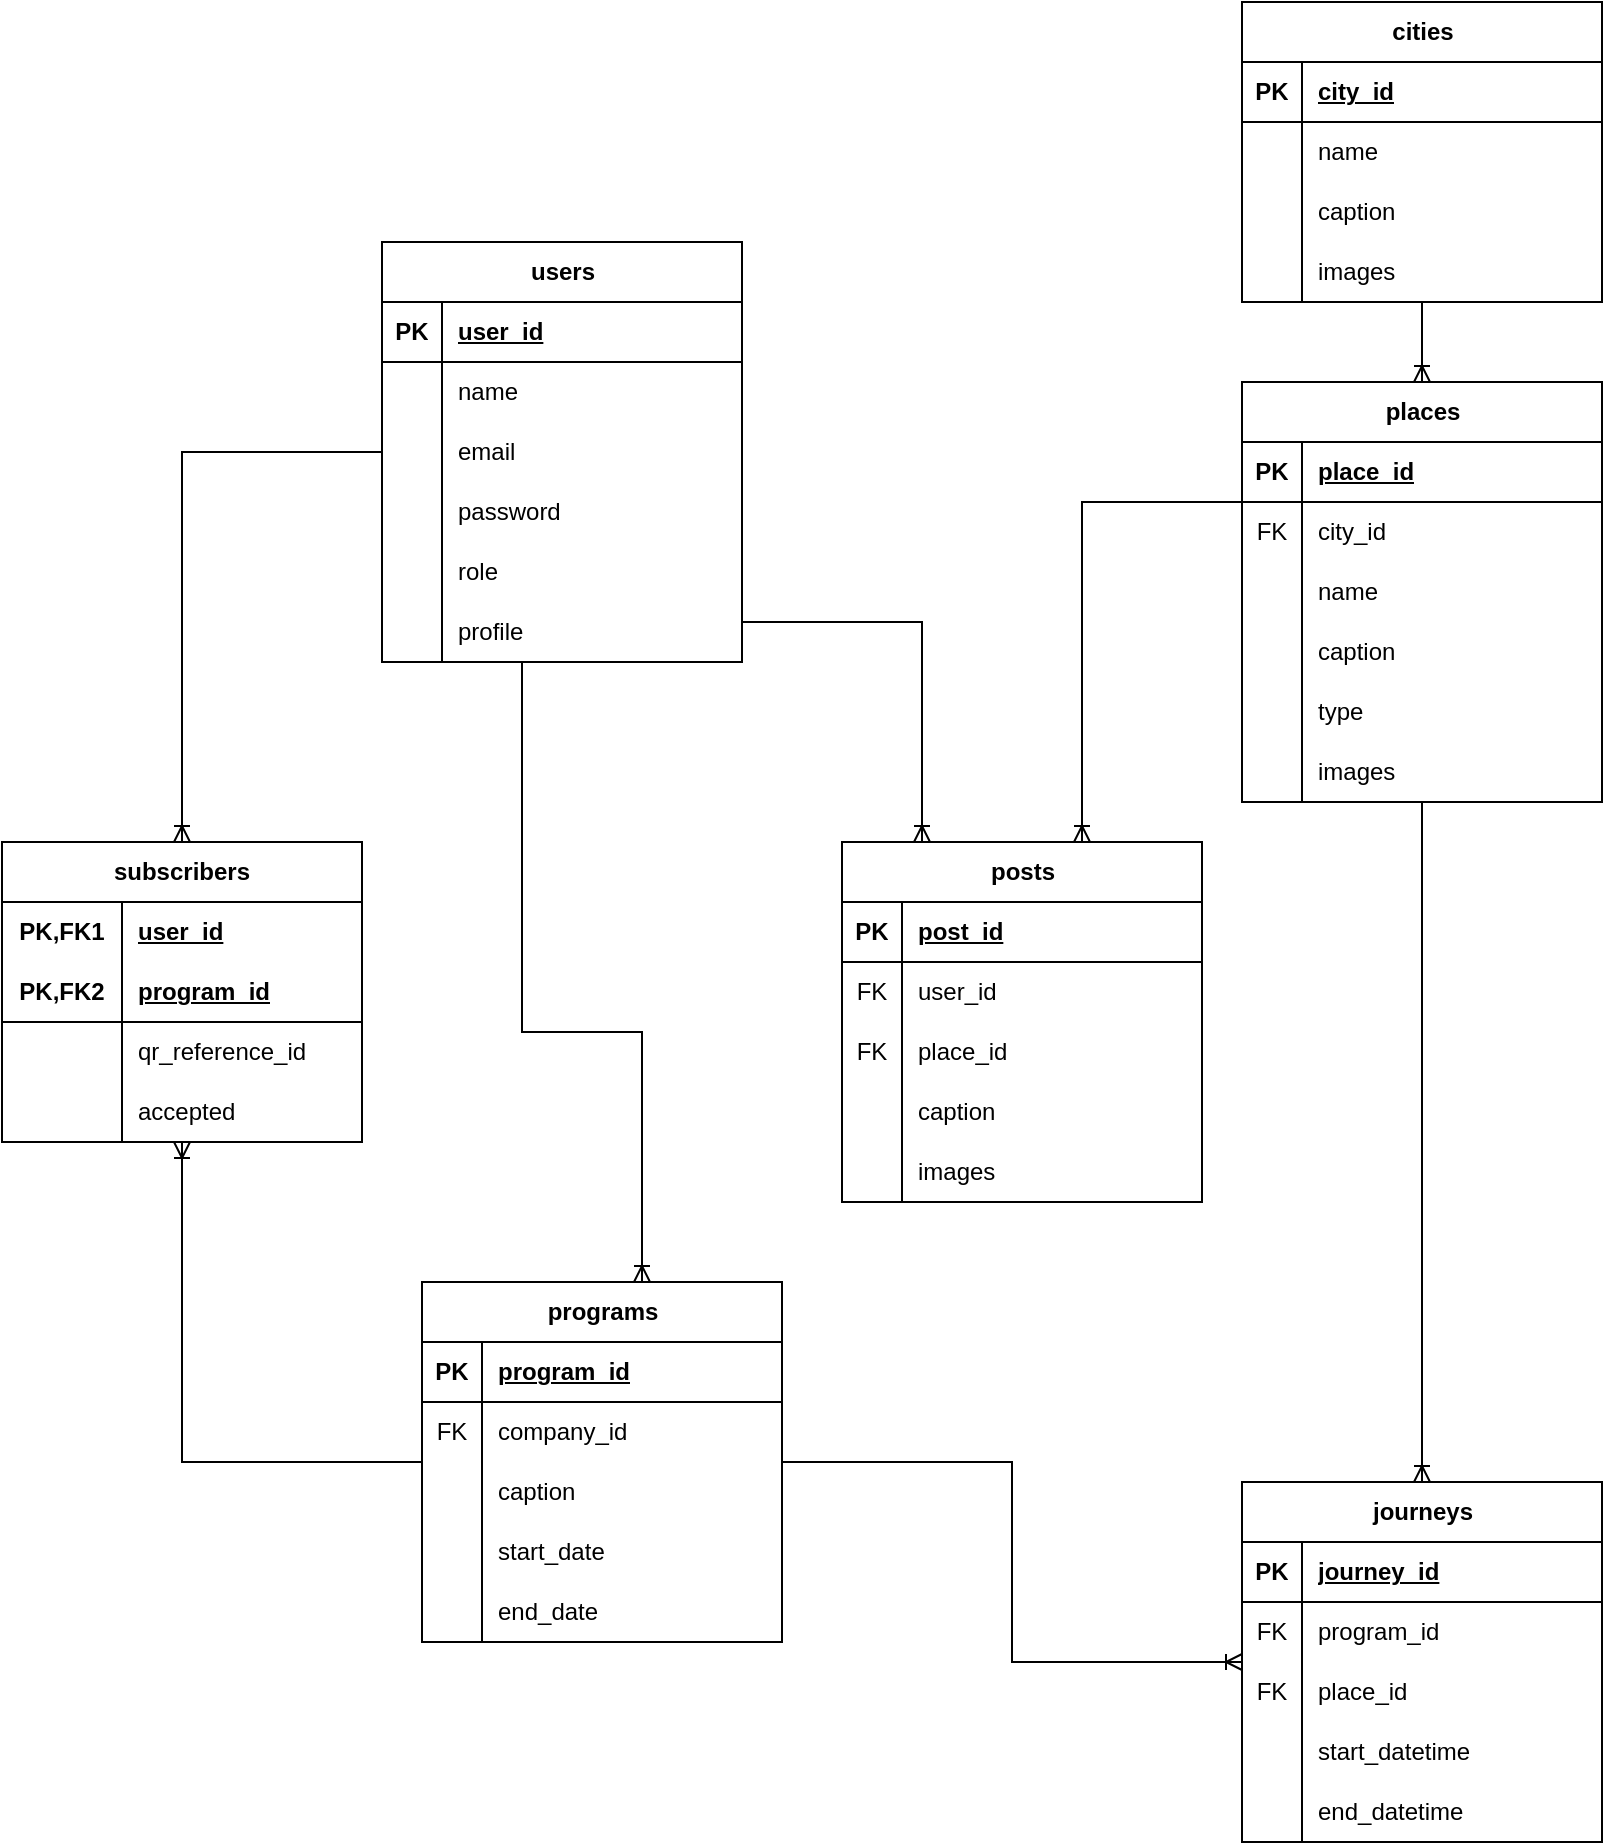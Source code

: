<mxfile version="26.0.16">
  <diagram name="ERD" id="50u2GoWHnv1XP8X2rQTc">
    <mxGraphModel dx="1400" dy="849" grid="1" gridSize="10" guides="1" tooltips="1" connect="1" arrows="1" fold="1" page="1" pageScale="1" pageWidth="850" pageHeight="1100" math="0" shadow="0">
      <root>
        <mxCell id="0" />
        <mxCell id="1" parent="0" />
        <mxCell id="0zX2ejbF4RNXhyNGq46Y-1" value="users" style="shape=table;startSize=30;container=1;collapsible=1;childLayout=tableLayout;fixedRows=1;rowLines=0;fontStyle=1;align=center;resizeLast=1;html=1;" parent="1" vertex="1">
          <mxGeometry x="210" y="220" width="180" height="210" as="geometry" />
        </mxCell>
        <mxCell id="0zX2ejbF4RNXhyNGq46Y-2" value="" style="shape=tableRow;horizontal=0;startSize=0;swimlaneHead=0;swimlaneBody=0;fillColor=none;collapsible=0;dropTarget=0;points=[[0,0.5],[1,0.5]];portConstraint=eastwest;top=0;left=0;right=0;bottom=1;" parent="0zX2ejbF4RNXhyNGq46Y-1" vertex="1">
          <mxGeometry y="30" width="180" height="30" as="geometry" />
        </mxCell>
        <mxCell id="0zX2ejbF4RNXhyNGq46Y-3" value="PK" style="shape=partialRectangle;connectable=0;fillColor=none;top=0;left=0;bottom=0;right=0;fontStyle=1;overflow=hidden;whiteSpace=wrap;html=1;" parent="0zX2ejbF4RNXhyNGq46Y-2" vertex="1">
          <mxGeometry width="30" height="30" as="geometry">
            <mxRectangle width="30" height="30" as="alternateBounds" />
          </mxGeometry>
        </mxCell>
        <mxCell id="0zX2ejbF4RNXhyNGq46Y-4" value="user_id" style="shape=partialRectangle;connectable=0;fillColor=none;top=0;left=0;bottom=0;right=0;align=left;spacingLeft=6;fontStyle=5;overflow=hidden;whiteSpace=wrap;html=1;" parent="0zX2ejbF4RNXhyNGq46Y-2" vertex="1">
          <mxGeometry x="30" width="150" height="30" as="geometry">
            <mxRectangle width="150" height="30" as="alternateBounds" />
          </mxGeometry>
        </mxCell>
        <mxCell id="0zX2ejbF4RNXhyNGq46Y-5" value="" style="shape=tableRow;horizontal=0;startSize=0;swimlaneHead=0;swimlaneBody=0;fillColor=none;collapsible=0;dropTarget=0;points=[[0,0.5],[1,0.5]];portConstraint=eastwest;top=0;left=0;right=0;bottom=0;" parent="0zX2ejbF4RNXhyNGq46Y-1" vertex="1">
          <mxGeometry y="60" width="180" height="30" as="geometry" />
        </mxCell>
        <mxCell id="0zX2ejbF4RNXhyNGq46Y-6" value="" style="shape=partialRectangle;connectable=0;fillColor=none;top=0;left=0;bottom=0;right=0;editable=1;overflow=hidden;whiteSpace=wrap;html=1;" parent="0zX2ejbF4RNXhyNGq46Y-5" vertex="1">
          <mxGeometry width="30" height="30" as="geometry">
            <mxRectangle width="30" height="30" as="alternateBounds" />
          </mxGeometry>
        </mxCell>
        <mxCell id="0zX2ejbF4RNXhyNGq46Y-7" value="name" style="shape=partialRectangle;connectable=0;fillColor=none;top=0;left=0;bottom=0;right=0;align=left;spacingLeft=6;overflow=hidden;whiteSpace=wrap;html=1;" parent="0zX2ejbF4RNXhyNGq46Y-5" vertex="1">
          <mxGeometry x="30" width="150" height="30" as="geometry">
            <mxRectangle width="150" height="30" as="alternateBounds" />
          </mxGeometry>
        </mxCell>
        <mxCell id="0zX2ejbF4RNXhyNGq46Y-8" value="" style="shape=tableRow;horizontal=0;startSize=0;swimlaneHead=0;swimlaneBody=0;fillColor=none;collapsible=0;dropTarget=0;points=[[0,0.5],[1,0.5]];portConstraint=eastwest;top=0;left=0;right=0;bottom=0;" parent="0zX2ejbF4RNXhyNGq46Y-1" vertex="1">
          <mxGeometry y="90" width="180" height="30" as="geometry" />
        </mxCell>
        <mxCell id="0zX2ejbF4RNXhyNGq46Y-9" value="" style="shape=partialRectangle;connectable=0;fillColor=none;top=0;left=0;bottom=0;right=0;editable=1;overflow=hidden;whiteSpace=wrap;html=1;" parent="0zX2ejbF4RNXhyNGq46Y-8" vertex="1">
          <mxGeometry width="30" height="30" as="geometry">
            <mxRectangle width="30" height="30" as="alternateBounds" />
          </mxGeometry>
        </mxCell>
        <mxCell id="0zX2ejbF4RNXhyNGq46Y-10" value="email" style="shape=partialRectangle;connectable=0;fillColor=none;top=0;left=0;bottom=0;right=0;align=left;spacingLeft=6;overflow=hidden;whiteSpace=wrap;html=1;" parent="0zX2ejbF4RNXhyNGq46Y-8" vertex="1">
          <mxGeometry x="30" width="150" height="30" as="geometry">
            <mxRectangle width="150" height="30" as="alternateBounds" />
          </mxGeometry>
        </mxCell>
        <mxCell id="0zX2ejbF4RNXhyNGq46Y-11" value="" style="shape=tableRow;horizontal=0;startSize=0;swimlaneHead=0;swimlaneBody=0;fillColor=none;collapsible=0;dropTarget=0;points=[[0,0.5],[1,0.5]];portConstraint=eastwest;top=0;left=0;right=0;bottom=0;" parent="0zX2ejbF4RNXhyNGq46Y-1" vertex="1">
          <mxGeometry y="120" width="180" height="30" as="geometry" />
        </mxCell>
        <mxCell id="0zX2ejbF4RNXhyNGq46Y-12" value="" style="shape=partialRectangle;connectable=0;fillColor=none;top=0;left=0;bottom=0;right=0;editable=1;overflow=hidden;whiteSpace=wrap;html=1;" parent="0zX2ejbF4RNXhyNGq46Y-11" vertex="1">
          <mxGeometry width="30" height="30" as="geometry">
            <mxRectangle width="30" height="30" as="alternateBounds" />
          </mxGeometry>
        </mxCell>
        <mxCell id="0zX2ejbF4RNXhyNGq46Y-13" value="password" style="shape=partialRectangle;connectable=0;fillColor=none;top=0;left=0;bottom=0;right=0;align=left;spacingLeft=6;overflow=hidden;whiteSpace=wrap;html=1;" parent="0zX2ejbF4RNXhyNGq46Y-11" vertex="1">
          <mxGeometry x="30" width="150" height="30" as="geometry">
            <mxRectangle width="150" height="30" as="alternateBounds" />
          </mxGeometry>
        </mxCell>
        <mxCell id="0zX2ejbF4RNXhyNGq46Y-17" value="" style="shape=tableRow;horizontal=0;startSize=0;swimlaneHead=0;swimlaneBody=0;fillColor=none;collapsible=0;dropTarget=0;points=[[0,0.5],[1,0.5]];portConstraint=eastwest;top=0;left=0;right=0;bottom=0;" parent="0zX2ejbF4RNXhyNGq46Y-1" vertex="1">
          <mxGeometry y="150" width="180" height="30" as="geometry" />
        </mxCell>
        <mxCell id="0zX2ejbF4RNXhyNGq46Y-18" value="" style="shape=partialRectangle;connectable=0;fillColor=none;top=0;left=0;bottom=0;right=0;editable=1;overflow=hidden;whiteSpace=wrap;html=1;" parent="0zX2ejbF4RNXhyNGq46Y-17" vertex="1">
          <mxGeometry width="30" height="30" as="geometry">
            <mxRectangle width="30" height="30" as="alternateBounds" />
          </mxGeometry>
        </mxCell>
        <mxCell id="0zX2ejbF4RNXhyNGq46Y-19" value="role" style="shape=partialRectangle;connectable=0;fillColor=none;top=0;left=0;bottom=0;right=0;align=left;spacingLeft=6;overflow=hidden;whiteSpace=wrap;html=1;" parent="0zX2ejbF4RNXhyNGq46Y-17" vertex="1">
          <mxGeometry x="30" width="150" height="30" as="geometry">
            <mxRectangle width="150" height="30" as="alternateBounds" />
          </mxGeometry>
        </mxCell>
        <mxCell id="fi7yV2FxOLkYJLbNrLRt-40" value="" style="shape=tableRow;horizontal=0;startSize=0;swimlaneHead=0;swimlaneBody=0;fillColor=none;collapsible=0;dropTarget=0;points=[[0,0.5],[1,0.5]];portConstraint=eastwest;top=0;left=0;right=0;bottom=0;" parent="0zX2ejbF4RNXhyNGq46Y-1" vertex="1">
          <mxGeometry y="180" width="180" height="30" as="geometry" />
        </mxCell>
        <mxCell id="fi7yV2FxOLkYJLbNrLRt-41" value="" style="shape=partialRectangle;connectable=0;fillColor=none;top=0;left=0;bottom=0;right=0;editable=1;overflow=hidden;whiteSpace=wrap;html=1;" parent="fi7yV2FxOLkYJLbNrLRt-40" vertex="1">
          <mxGeometry width="30" height="30" as="geometry">
            <mxRectangle width="30" height="30" as="alternateBounds" />
          </mxGeometry>
        </mxCell>
        <mxCell id="fi7yV2FxOLkYJLbNrLRt-42" value="profile" style="shape=partialRectangle;connectable=0;fillColor=none;top=0;left=0;bottom=0;right=0;align=left;spacingLeft=6;overflow=hidden;whiteSpace=wrap;html=1;" parent="fi7yV2FxOLkYJLbNrLRt-40" vertex="1">
          <mxGeometry x="30" width="150" height="30" as="geometry">
            <mxRectangle width="150" height="30" as="alternateBounds" />
          </mxGeometry>
        </mxCell>
        <mxCell id="0zX2ejbF4RNXhyNGq46Y-45" value="posts" style="shape=table;startSize=30;container=1;collapsible=1;childLayout=tableLayout;fixedRows=1;rowLines=0;fontStyle=1;align=center;resizeLast=1;html=1;" parent="1" vertex="1">
          <mxGeometry x="440" y="520" width="180" height="180" as="geometry" />
        </mxCell>
        <mxCell id="0zX2ejbF4RNXhyNGq46Y-46" value="" style="shape=tableRow;horizontal=0;startSize=0;swimlaneHead=0;swimlaneBody=0;fillColor=none;collapsible=0;dropTarget=0;points=[[0,0.5],[1,0.5]];portConstraint=eastwest;top=0;left=0;right=0;bottom=1;" parent="0zX2ejbF4RNXhyNGq46Y-45" vertex="1">
          <mxGeometry y="30" width="180" height="30" as="geometry" />
        </mxCell>
        <mxCell id="0zX2ejbF4RNXhyNGq46Y-47" value="PK" style="shape=partialRectangle;connectable=0;fillColor=none;top=0;left=0;bottom=0;right=0;fontStyle=1;overflow=hidden;whiteSpace=wrap;html=1;" parent="0zX2ejbF4RNXhyNGq46Y-46" vertex="1">
          <mxGeometry width="30" height="30" as="geometry">
            <mxRectangle width="30" height="30" as="alternateBounds" />
          </mxGeometry>
        </mxCell>
        <mxCell id="0zX2ejbF4RNXhyNGq46Y-48" value="post_id" style="shape=partialRectangle;connectable=0;fillColor=none;top=0;left=0;bottom=0;right=0;align=left;spacingLeft=6;fontStyle=5;overflow=hidden;whiteSpace=wrap;html=1;" parent="0zX2ejbF4RNXhyNGq46Y-46" vertex="1">
          <mxGeometry x="30" width="150" height="30" as="geometry">
            <mxRectangle width="150" height="30" as="alternateBounds" />
          </mxGeometry>
        </mxCell>
        <mxCell id="0zX2ejbF4RNXhyNGq46Y-49" value="" style="shape=tableRow;horizontal=0;startSize=0;swimlaneHead=0;swimlaneBody=0;fillColor=none;collapsible=0;dropTarget=0;points=[[0,0.5],[1,0.5]];portConstraint=eastwest;top=0;left=0;right=0;bottom=0;" parent="0zX2ejbF4RNXhyNGq46Y-45" vertex="1">
          <mxGeometry y="60" width="180" height="30" as="geometry" />
        </mxCell>
        <mxCell id="0zX2ejbF4RNXhyNGq46Y-50" value="FK" style="shape=partialRectangle;connectable=0;fillColor=none;top=0;left=0;bottom=0;right=0;editable=1;overflow=hidden;whiteSpace=wrap;html=1;" parent="0zX2ejbF4RNXhyNGq46Y-49" vertex="1">
          <mxGeometry width="30" height="30" as="geometry">
            <mxRectangle width="30" height="30" as="alternateBounds" />
          </mxGeometry>
        </mxCell>
        <mxCell id="0zX2ejbF4RNXhyNGq46Y-51" value="user_id" style="shape=partialRectangle;connectable=0;fillColor=none;top=0;left=0;bottom=0;right=0;align=left;spacingLeft=6;overflow=hidden;whiteSpace=wrap;html=1;" parent="0zX2ejbF4RNXhyNGq46Y-49" vertex="1">
          <mxGeometry x="30" width="150" height="30" as="geometry">
            <mxRectangle width="150" height="30" as="alternateBounds" />
          </mxGeometry>
        </mxCell>
        <mxCell id="0zX2ejbF4RNXhyNGq46Y-52" value="" style="shape=tableRow;horizontal=0;startSize=0;swimlaneHead=0;swimlaneBody=0;fillColor=none;collapsible=0;dropTarget=0;points=[[0,0.5],[1,0.5]];portConstraint=eastwest;top=0;left=0;right=0;bottom=0;" parent="0zX2ejbF4RNXhyNGq46Y-45" vertex="1">
          <mxGeometry y="90" width="180" height="30" as="geometry" />
        </mxCell>
        <mxCell id="0zX2ejbF4RNXhyNGq46Y-53" value="FK" style="shape=partialRectangle;connectable=0;fillColor=none;top=0;left=0;bottom=0;right=0;editable=1;overflow=hidden;whiteSpace=wrap;html=1;" parent="0zX2ejbF4RNXhyNGq46Y-52" vertex="1">
          <mxGeometry width="30" height="30" as="geometry">
            <mxRectangle width="30" height="30" as="alternateBounds" />
          </mxGeometry>
        </mxCell>
        <mxCell id="0zX2ejbF4RNXhyNGq46Y-54" value="place_id" style="shape=partialRectangle;connectable=0;fillColor=none;top=0;left=0;bottom=0;right=0;align=left;spacingLeft=6;overflow=hidden;whiteSpace=wrap;html=1;" parent="0zX2ejbF4RNXhyNGq46Y-52" vertex="1">
          <mxGeometry x="30" width="150" height="30" as="geometry">
            <mxRectangle width="150" height="30" as="alternateBounds" />
          </mxGeometry>
        </mxCell>
        <mxCell id="0zX2ejbF4RNXhyNGq46Y-55" value="" style="shape=tableRow;horizontal=0;startSize=0;swimlaneHead=0;swimlaneBody=0;fillColor=none;collapsible=0;dropTarget=0;points=[[0,0.5],[1,0.5]];portConstraint=eastwest;top=0;left=0;right=0;bottom=0;" parent="0zX2ejbF4RNXhyNGq46Y-45" vertex="1">
          <mxGeometry y="120" width="180" height="30" as="geometry" />
        </mxCell>
        <mxCell id="0zX2ejbF4RNXhyNGq46Y-56" value="" style="shape=partialRectangle;connectable=0;fillColor=none;top=0;left=0;bottom=0;right=0;editable=1;overflow=hidden;whiteSpace=wrap;html=1;" parent="0zX2ejbF4RNXhyNGq46Y-55" vertex="1">
          <mxGeometry width="30" height="30" as="geometry">
            <mxRectangle width="30" height="30" as="alternateBounds" />
          </mxGeometry>
        </mxCell>
        <mxCell id="0zX2ejbF4RNXhyNGq46Y-57" value="caption" style="shape=partialRectangle;connectable=0;fillColor=none;top=0;left=0;bottom=0;right=0;align=left;spacingLeft=6;overflow=hidden;whiteSpace=wrap;html=1;" parent="0zX2ejbF4RNXhyNGq46Y-55" vertex="1">
          <mxGeometry x="30" width="150" height="30" as="geometry">
            <mxRectangle width="150" height="30" as="alternateBounds" />
          </mxGeometry>
        </mxCell>
        <mxCell id="fi7yV2FxOLkYJLbNrLRt-1" value="" style="shape=tableRow;horizontal=0;startSize=0;swimlaneHead=0;swimlaneBody=0;fillColor=none;collapsible=0;dropTarget=0;points=[[0,0.5],[1,0.5]];portConstraint=eastwest;top=0;left=0;right=0;bottom=0;" parent="0zX2ejbF4RNXhyNGq46Y-45" vertex="1">
          <mxGeometry y="150" width="180" height="30" as="geometry" />
        </mxCell>
        <mxCell id="fi7yV2FxOLkYJLbNrLRt-2" value="" style="shape=partialRectangle;connectable=0;fillColor=none;top=0;left=0;bottom=0;right=0;editable=1;overflow=hidden;whiteSpace=wrap;html=1;" parent="fi7yV2FxOLkYJLbNrLRt-1" vertex="1">
          <mxGeometry width="30" height="30" as="geometry">
            <mxRectangle width="30" height="30" as="alternateBounds" />
          </mxGeometry>
        </mxCell>
        <mxCell id="fi7yV2FxOLkYJLbNrLRt-3" value="images" style="shape=partialRectangle;connectable=0;fillColor=none;top=0;left=0;bottom=0;right=0;align=left;spacingLeft=6;overflow=hidden;whiteSpace=wrap;html=1;" parent="fi7yV2FxOLkYJLbNrLRt-1" vertex="1">
          <mxGeometry x="30" width="150" height="30" as="geometry">
            <mxRectangle width="150" height="30" as="alternateBounds" />
          </mxGeometry>
        </mxCell>
        <mxCell id="0zX2ejbF4RNXhyNGq46Y-58" value="places" style="shape=table;startSize=30;container=1;collapsible=1;childLayout=tableLayout;fixedRows=1;rowLines=0;fontStyle=1;align=center;resizeLast=1;html=1;" parent="1" vertex="1">
          <mxGeometry x="640" y="290" width="180" height="210" as="geometry" />
        </mxCell>
        <mxCell id="0zX2ejbF4RNXhyNGq46Y-59" value="" style="shape=tableRow;horizontal=0;startSize=0;swimlaneHead=0;swimlaneBody=0;fillColor=none;collapsible=0;dropTarget=0;points=[[0,0.5],[1,0.5]];portConstraint=eastwest;top=0;left=0;right=0;bottom=1;" parent="0zX2ejbF4RNXhyNGq46Y-58" vertex="1">
          <mxGeometry y="30" width="180" height="30" as="geometry" />
        </mxCell>
        <mxCell id="0zX2ejbF4RNXhyNGq46Y-60" value="PK" style="shape=partialRectangle;connectable=0;fillColor=none;top=0;left=0;bottom=0;right=0;fontStyle=1;overflow=hidden;whiteSpace=wrap;html=1;" parent="0zX2ejbF4RNXhyNGq46Y-59" vertex="1">
          <mxGeometry width="30" height="30" as="geometry">
            <mxRectangle width="30" height="30" as="alternateBounds" />
          </mxGeometry>
        </mxCell>
        <mxCell id="0zX2ejbF4RNXhyNGq46Y-61" value="place_id" style="shape=partialRectangle;connectable=0;fillColor=none;top=0;left=0;bottom=0;right=0;align=left;spacingLeft=6;fontStyle=5;overflow=hidden;whiteSpace=wrap;html=1;" parent="0zX2ejbF4RNXhyNGq46Y-59" vertex="1">
          <mxGeometry x="30" width="150" height="30" as="geometry">
            <mxRectangle width="150" height="30" as="alternateBounds" />
          </mxGeometry>
        </mxCell>
        <mxCell id="0zX2ejbF4RNXhyNGq46Y-62" value="" style="shape=tableRow;horizontal=0;startSize=0;swimlaneHead=0;swimlaneBody=0;fillColor=none;collapsible=0;dropTarget=0;points=[[0,0.5],[1,0.5]];portConstraint=eastwest;top=0;left=0;right=0;bottom=0;" parent="0zX2ejbF4RNXhyNGq46Y-58" vertex="1">
          <mxGeometry y="60" width="180" height="30" as="geometry" />
        </mxCell>
        <mxCell id="0zX2ejbF4RNXhyNGq46Y-63" value="FK" style="shape=partialRectangle;connectable=0;fillColor=none;top=0;left=0;bottom=0;right=0;editable=1;overflow=hidden;whiteSpace=wrap;html=1;" parent="0zX2ejbF4RNXhyNGq46Y-62" vertex="1">
          <mxGeometry width="30" height="30" as="geometry">
            <mxRectangle width="30" height="30" as="alternateBounds" />
          </mxGeometry>
        </mxCell>
        <mxCell id="0zX2ejbF4RNXhyNGq46Y-64" value="city_id" style="shape=partialRectangle;connectable=0;fillColor=none;top=0;left=0;bottom=0;right=0;align=left;spacingLeft=6;overflow=hidden;whiteSpace=wrap;html=1;" parent="0zX2ejbF4RNXhyNGq46Y-62" vertex="1">
          <mxGeometry x="30" width="150" height="30" as="geometry">
            <mxRectangle width="150" height="30" as="alternateBounds" />
          </mxGeometry>
        </mxCell>
        <mxCell id="0zX2ejbF4RNXhyNGq46Y-65" value="" style="shape=tableRow;horizontal=0;startSize=0;swimlaneHead=0;swimlaneBody=0;fillColor=none;collapsible=0;dropTarget=0;points=[[0,0.5],[1,0.5]];portConstraint=eastwest;top=0;left=0;right=0;bottom=0;" parent="0zX2ejbF4RNXhyNGq46Y-58" vertex="1">
          <mxGeometry y="90" width="180" height="30" as="geometry" />
        </mxCell>
        <mxCell id="0zX2ejbF4RNXhyNGq46Y-66" value="" style="shape=partialRectangle;connectable=0;fillColor=none;top=0;left=0;bottom=0;right=0;editable=1;overflow=hidden;whiteSpace=wrap;html=1;" parent="0zX2ejbF4RNXhyNGq46Y-65" vertex="1">
          <mxGeometry width="30" height="30" as="geometry">
            <mxRectangle width="30" height="30" as="alternateBounds" />
          </mxGeometry>
        </mxCell>
        <mxCell id="0zX2ejbF4RNXhyNGq46Y-67" value="name" style="shape=partialRectangle;connectable=0;fillColor=none;top=0;left=0;bottom=0;right=0;align=left;spacingLeft=6;overflow=hidden;whiteSpace=wrap;html=1;" parent="0zX2ejbF4RNXhyNGq46Y-65" vertex="1">
          <mxGeometry x="30" width="150" height="30" as="geometry">
            <mxRectangle width="150" height="30" as="alternateBounds" />
          </mxGeometry>
        </mxCell>
        <mxCell id="rwL7KfWxSzZgoTmHdPF3-4" value="" style="shape=tableRow;horizontal=0;startSize=0;swimlaneHead=0;swimlaneBody=0;fillColor=none;collapsible=0;dropTarget=0;points=[[0,0.5],[1,0.5]];portConstraint=eastwest;top=0;left=0;right=0;bottom=0;" parent="0zX2ejbF4RNXhyNGq46Y-58" vertex="1">
          <mxGeometry y="120" width="180" height="30" as="geometry" />
        </mxCell>
        <mxCell id="rwL7KfWxSzZgoTmHdPF3-5" value="" style="shape=partialRectangle;connectable=0;fillColor=none;top=0;left=0;bottom=0;right=0;editable=1;overflow=hidden;whiteSpace=wrap;html=1;" parent="rwL7KfWxSzZgoTmHdPF3-4" vertex="1">
          <mxGeometry width="30" height="30" as="geometry">
            <mxRectangle width="30" height="30" as="alternateBounds" />
          </mxGeometry>
        </mxCell>
        <mxCell id="rwL7KfWxSzZgoTmHdPF3-6" value="caption" style="shape=partialRectangle;connectable=0;fillColor=none;top=0;left=0;bottom=0;right=0;align=left;spacingLeft=6;overflow=hidden;whiteSpace=wrap;html=1;" parent="rwL7KfWxSzZgoTmHdPF3-4" vertex="1">
          <mxGeometry x="30" width="150" height="30" as="geometry">
            <mxRectangle width="150" height="30" as="alternateBounds" />
          </mxGeometry>
        </mxCell>
        <mxCell id="GA8Cs1uvPU6ZZW4CFzPZ-1" value="" style="shape=tableRow;horizontal=0;startSize=0;swimlaneHead=0;swimlaneBody=0;fillColor=none;collapsible=0;dropTarget=0;points=[[0,0.5],[1,0.5]];portConstraint=eastwest;top=0;left=0;right=0;bottom=0;" parent="0zX2ejbF4RNXhyNGq46Y-58" vertex="1">
          <mxGeometry y="150" width="180" height="30" as="geometry" />
        </mxCell>
        <mxCell id="GA8Cs1uvPU6ZZW4CFzPZ-2" value="" style="shape=partialRectangle;connectable=0;fillColor=none;top=0;left=0;bottom=0;right=0;editable=1;overflow=hidden;whiteSpace=wrap;html=1;" parent="GA8Cs1uvPU6ZZW4CFzPZ-1" vertex="1">
          <mxGeometry width="30" height="30" as="geometry">
            <mxRectangle width="30" height="30" as="alternateBounds" />
          </mxGeometry>
        </mxCell>
        <mxCell id="GA8Cs1uvPU6ZZW4CFzPZ-3" value="type" style="shape=partialRectangle;connectable=0;fillColor=none;top=0;left=0;bottom=0;right=0;align=left;spacingLeft=6;overflow=hidden;whiteSpace=wrap;html=1;" parent="GA8Cs1uvPU6ZZW4CFzPZ-1" vertex="1">
          <mxGeometry x="30" width="150" height="30" as="geometry">
            <mxRectangle width="150" height="30" as="alternateBounds" />
          </mxGeometry>
        </mxCell>
        <mxCell id="fi7yV2FxOLkYJLbNrLRt-37" value="" style="shape=tableRow;horizontal=0;startSize=0;swimlaneHead=0;swimlaneBody=0;fillColor=none;collapsible=0;dropTarget=0;points=[[0,0.5],[1,0.5]];portConstraint=eastwest;top=0;left=0;right=0;bottom=0;" parent="0zX2ejbF4RNXhyNGq46Y-58" vertex="1">
          <mxGeometry y="180" width="180" height="30" as="geometry" />
        </mxCell>
        <mxCell id="fi7yV2FxOLkYJLbNrLRt-38" value="" style="shape=partialRectangle;connectable=0;fillColor=none;top=0;left=0;bottom=0;right=0;editable=1;overflow=hidden;whiteSpace=wrap;html=1;" parent="fi7yV2FxOLkYJLbNrLRt-37" vertex="1">
          <mxGeometry width="30" height="30" as="geometry">
            <mxRectangle width="30" height="30" as="alternateBounds" />
          </mxGeometry>
        </mxCell>
        <mxCell id="fi7yV2FxOLkYJLbNrLRt-39" value="images" style="shape=partialRectangle;connectable=0;fillColor=none;top=0;left=0;bottom=0;right=0;align=left;spacingLeft=6;overflow=hidden;whiteSpace=wrap;html=1;" parent="fi7yV2FxOLkYJLbNrLRt-37" vertex="1">
          <mxGeometry x="30" width="150" height="30" as="geometry">
            <mxRectangle width="150" height="30" as="alternateBounds" />
          </mxGeometry>
        </mxCell>
        <mxCell id="0zX2ejbF4RNXhyNGq46Y-71" value="cities" style="shape=table;startSize=30;container=1;collapsible=1;childLayout=tableLayout;fixedRows=1;rowLines=0;fontStyle=1;align=center;resizeLast=1;html=1;" parent="1" vertex="1">
          <mxGeometry x="640" y="100" width="180" height="150" as="geometry" />
        </mxCell>
        <mxCell id="0zX2ejbF4RNXhyNGq46Y-72" value="" style="shape=tableRow;horizontal=0;startSize=0;swimlaneHead=0;swimlaneBody=0;fillColor=none;collapsible=0;dropTarget=0;points=[[0,0.5],[1,0.5]];portConstraint=eastwest;top=0;left=0;right=0;bottom=1;" parent="0zX2ejbF4RNXhyNGq46Y-71" vertex="1">
          <mxGeometry y="30" width="180" height="30" as="geometry" />
        </mxCell>
        <mxCell id="0zX2ejbF4RNXhyNGq46Y-73" value="PK" style="shape=partialRectangle;connectable=0;fillColor=none;top=0;left=0;bottom=0;right=0;fontStyle=1;overflow=hidden;whiteSpace=wrap;html=1;" parent="0zX2ejbF4RNXhyNGq46Y-72" vertex="1">
          <mxGeometry width="30" height="30" as="geometry">
            <mxRectangle width="30" height="30" as="alternateBounds" />
          </mxGeometry>
        </mxCell>
        <mxCell id="0zX2ejbF4RNXhyNGq46Y-74" value="city_id" style="shape=partialRectangle;connectable=0;fillColor=none;top=0;left=0;bottom=0;right=0;align=left;spacingLeft=6;fontStyle=5;overflow=hidden;whiteSpace=wrap;html=1;" parent="0zX2ejbF4RNXhyNGq46Y-72" vertex="1">
          <mxGeometry x="30" width="150" height="30" as="geometry">
            <mxRectangle width="150" height="30" as="alternateBounds" />
          </mxGeometry>
        </mxCell>
        <mxCell id="0zX2ejbF4RNXhyNGq46Y-78" value="" style="shape=tableRow;horizontal=0;startSize=0;swimlaneHead=0;swimlaneBody=0;fillColor=none;collapsible=0;dropTarget=0;points=[[0,0.5],[1,0.5]];portConstraint=eastwest;top=0;left=0;right=0;bottom=0;" parent="0zX2ejbF4RNXhyNGq46Y-71" vertex="1">
          <mxGeometry y="60" width="180" height="30" as="geometry" />
        </mxCell>
        <mxCell id="0zX2ejbF4RNXhyNGq46Y-79" value="" style="shape=partialRectangle;connectable=0;fillColor=none;top=0;left=0;bottom=0;right=0;editable=1;overflow=hidden;whiteSpace=wrap;html=1;" parent="0zX2ejbF4RNXhyNGq46Y-78" vertex="1">
          <mxGeometry width="30" height="30" as="geometry">
            <mxRectangle width="30" height="30" as="alternateBounds" />
          </mxGeometry>
        </mxCell>
        <mxCell id="0zX2ejbF4RNXhyNGq46Y-80" value="name" style="shape=partialRectangle;connectable=0;fillColor=none;top=0;left=0;bottom=0;right=0;align=left;spacingLeft=6;overflow=hidden;whiteSpace=wrap;html=1;" parent="0zX2ejbF4RNXhyNGq46Y-78" vertex="1">
          <mxGeometry x="30" width="150" height="30" as="geometry">
            <mxRectangle width="150" height="30" as="alternateBounds" />
          </mxGeometry>
        </mxCell>
        <mxCell id="rwL7KfWxSzZgoTmHdPF3-1" value="" style="shape=tableRow;horizontal=0;startSize=0;swimlaneHead=0;swimlaneBody=0;fillColor=none;collapsible=0;dropTarget=0;points=[[0,0.5],[1,0.5]];portConstraint=eastwest;top=0;left=0;right=0;bottom=0;" parent="0zX2ejbF4RNXhyNGq46Y-71" vertex="1">
          <mxGeometry y="90" width="180" height="30" as="geometry" />
        </mxCell>
        <mxCell id="rwL7KfWxSzZgoTmHdPF3-2" value="" style="shape=partialRectangle;connectable=0;fillColor=none;top=0;left=0;bottom=0;right=0;editable=1;overflow=hidden;whiteSpace=wrap;html=1;" parent="rwL7KfWxSzZgoTmHdPF3-1" vertex="1">
          <mxGeometry width="30" height="30" as="geometry">
            <mxRectangle width="30" height="30" as="alternateBounds" />
          </mxGeometry>
        </mxCell>
        <mxCell id="rwL7KfWxSzZgoTmHdPF3-3" value="caption" style="shape=partialRectangle;connectable=0;fillColor=none;top=0;left=0;bottom=0;right=0;align=left;spacingLeft=6;overflow=hidden;whiteSpace=wrap;html=1;" parent="rwL7KfWxSzZgoTmHdPF3-1" vertex="1">
          <mxGeometry x="30" width="150" height="30" as="geometry">
            <mxRectangle width="150" height="30" as="alternateBounds" />
          </mxGeometry>
        </mxCell>
        <mxCell id="rwL7KfWxSzZgoTmHdPF3-7" value="" style="shape=tableRow;horizontal=0;startSize=0;swimlaneHead=0;swimlaneBody=0;fillColor=none;collapsible=0;dropTarget=0;points=[[0,0.5],[1,0.5]];portConstraint=eastwest;top=0;left=0;right=0;bottom=0;" parent="0zX2ejbF4RNXhyNGq46Y-71" vertex="1">
          <mxGeometry y="120" width="180" height="30" as="geometry" />
        </mxCell>
        <mxCell id="rwL7KfWxSzZgoTmHdPF3-8" value="" style="shape=partialRectangle;connectable=0;fillColor=none;top=0;left=0;bottom=0;right=0;editable=1;overflow=hidden;whiteSpace=wrap;html=1;" parent="rwL7KfWxSzZgoTmHdPF3-7" vertex="1">
          <mxGeometry width="30" height="30" as="geometry">
            <mxRectangle width="30" height="30" as="alternateBounds" />
          </mxGeometry>
        </mxCell>
        <mxCell id="rwL7KfWxSzZgoTmHdPF3-9" value="images" style="shape=partialRectangle;connectable=0;fillColor=none;top=0;left=0;bottom=0;right=0;align=left;spacingLeft=6;overflow=hidden;whiteSpace=wrap;html=1;" parent="rwL7KfWxSzZgoTmHdPF3-7" vertex="1">
          <mxGeometry x="30" width="150" height="30" as="geometry">
            <mxRectangle width="150" height="30" as="alternateBounds" />
          </mxGeometry>
        </mxCell>
        <mxCell id="0zX2ejbF4RNXhyNGq46Y-81" value="programs" style="shape=table;startSize=30;container=1;collapsible=1;childLayout=tableLayout;fixedRows=1;rowLines=0;fontStyle=1;align=center;resizeLast=1;html=1;" parent="1" vertex="1">
          <mxGeometry x="230" y="740" width="180" height="180" as="geometry" />
        </mxCell>
        <mxCell id="0zX2ejbF4RNXhyNGq46Y-82" value="" style="shape=tableRow;horizontal=0;startSize=0;swimlaneHead=0;swimlaneBody=0;fillColor=none;collapsible=0;dropTarget=0;points=[[0,0.5],[1,0.5]];portConstraint=eastwest;top=0;left=0;right=0;bottom=1;" parent="0zX2ejbF4RNXhyNGq46Y-81" vertex="1">
          <mxGeometry y="30" width="180" height="30" as="geometry" />
        </mxCell>
        <mxCell id="0zX2ejbF4RNXhyNGq46Y-83" value="PK" style="shape=partialRectangle;connectable=0;fillColor=none;top=0;left=0;bottom=0;right=0;fontStyle=1;overflow=hidden;whiteSpace=wrap;html=1;" parent="0zX2ejbF4RNXhyNGq46Y-82" vertex="1">
          <mxGeometry width="30" height="30" as="geometry">
            <mxRectangle width="30" height="30" as="alternateBounds" />
          </mxGeometry>
        </mxCell>
        <mxCell id="0zX2ejbF4RNXhyNGq46Y-84" value="program_id" style="shape=partialRectangle;connectable=0;fillColor=none;top=0;left=0;bottom=0;right=0;align=left;spacingLeft=6;fontStyle=5;overflow=hidden;whiteSpace=wrap;html=1;" parent="0zX2ejbF4RNXhyNGq46Y-82" vertex="1">
          <mxGeometry x="30" width="150" height="30" as="geometry">
            <mxRectangle width="150" height="30" as="alternateBounds" />
          </mxGeometry>
        </mxCell>
        <mxCell id="0zX2ejbF4RNXhyNGq46Y-85" value="" style="shape=tableRow;horizontal=0;startSize=0;swimlaneHead=0;swimlaneBody=0;fillColor=none;collapsible=0;dropTarget=0;points=[[0,0.5],[1,0.5]];portConstraint=eastwest;top=0;left=0;right=0;bottom=0;" parent="0zX2ejbF4RNXhyNGq46Y-81" vertex="1">
          <mxGeometry y="60" width="180" height="30" as="geometry" />
        </mxCell>
        <mxCell id="0zX2ejbF4RNXhyNGq46Y-86" value="FK" style="shape=partialRectangle;connectable=0;fillColor=none;top=0;left=0;bottom=0;right=0;editable=1;overflow=hidden;whiteSpace=wrap;html=1;" parent="0zX2ejbF4RNXhyNGq46Y-85" vertex="1">
          <mxGeometry width="30" height="30" as="geometry">
            <mxRectangle width="30" height="30" as="alternateBounds" />
          </mxGeometry>
        </mxCell>
        <mxCell id="0zX2ejbF4RNXhyNGq46Y-87" value="company_id" style="shape=partialRectangle;connectable=0;fillColor=none;top=0;left=0;bottom=0;right=0;align=left;spacingLeft=6;overflow=hidden;whiteSpace=wrap;html=1;" parent="0zX2ejbF4RNXhyNGq46Y-85" vertex="1">
          <mxGeometry x="30" width="150" height="30" as="geometry">
            <mxRectangle width="150" height="30" as="alternateBounds" />
          </mxGeometry>
        </mxCell>
        <mxCell id="0zX2ejbF4RNXhyNGq46Y-88" value="" style="shape=tableRow;horizontal=0;startSize=0;swimlaneHead=0;swimlaneBody=0;fillColor=none;collapsible=0;dropTarget=0;points=[[0,0.5],[1,0.5]];portConstraint=eastwest;top=0;left=0;right=0;bottom=0;" parent="0zX2ejbF4RNXhyNGq46Y-81" vertex="1">
          <mxGeometry y="90" width="180" height="30" as="geometry" />
        </mxCell>
        <mxCell id="0zX2ejbF4RNXhyNGq46Y-89" value="" style="shape=partialRectangle;connectable=0;fillColor=none;top=0;left=0;bottom=0;right=0;editable=1;overflow=hidden;whiteSpace=wrap;html=1;" parent="0zX2ejbF4RNXhyNGq46Y-88" vertex="1">
          <mxGeometry width="30" height="30" as="geometry">
            <mxRectangle width="30" height="30" as="alternateBounds" />
          </mxGeometry>
        </mxCell>
        <mxCell id="0zX2ejbF4RNXhyNGq46Y-90" value="caption" style="shape=partialRectangle;connectable=0;fillColor=none;top=0;left=0;bottom=0;right=0;align=left;spacingLeft=6;overflow=hidden;whiteSpace=wrap;html=1;" parent="0zX2ejbF4RNXhyNGq46Y-88" vertex="1">
          <mxGeometry x="30" width="150" height="30" as="geometry">
            <mxRectangle width="150" height="30" as="alternateBounds" />
          </mxGeometry>
        </mxCell>
        <mxCell id="0zX2ejbF4RNXhyNGq46Y-94" value="" style="shape=tableRow;horizontal=0;startSize=0;swimlaneHead=0;swimlaneBody=0;fillColor=none;collapsible=0;dropTarget=0;points=[[0,0.5],[1,0.5]];portConstraint=eastwest;top=0;left=0;right=0;bottom=0;" parent="0zX2ejbF4RNXhyNGq46Y-81" vertex="1">
          <mxGeometry y="120" width="180" height="30" as="geometry" />
        </mxCell>
        <mxCell id="0zX2ejbF4RNXhyNGq46Y-95" value="" style="shape=partialRectangle;connectable=0;fillColor=none;top=0;left=0;bottom=0;right=0;editable=1;overflow=hidden;whiteSpace=wrap;html=1;" parent="0zX2ejbF4RNXhyNGq46Y-94" vertex="1">
          <mxGeometry width="30" height="30" as="geometry">
            <mxRectangle width="30" height="30" as="alternateBounds" />
          </mxGeometry>
        </mxCell>
        <mxCell id="0zX2ejbF4RNXhyNGq46Y-96" value="start_date" style="shape=partialRectangle;connectable=0;fillColor=none;top=0;left=0;bottom=0;right=0;align=left;spacingLeft=6;overflow=hidden;whiteSpace=wrap;html=1;" parent="0zX2ejbF4RNXhyNGq46Y-94" vertex="1">
          <mxGeometry x="30" width="150" height="30" as="geometry">
            <mxRectangle width="150" height="30" as="alternateBounds" />
          </mxGeometry>
        </mxCell>
        <mxCell id="0zX2ejbF4RNXhyNGq46Y-97" value="" style="shape=tableRow;horizontal=0;startSize=0;swimlaneHead=0;swimlaneBody=0;fillColor=none;collapsible=0;dropTarget=0;points=[[0,0.5],[1,0.5]];portConstraint=eastwest;top=0;left=0;right=0;bottom=0;" parent="0zX2ejbF4RNXhyNGq46Y-81" vertex="1">
          <mxGeometry y="150" width="180" height="30" as="geometry" />
        </mxCell>
        <mxCell id="0zX2ejbF4RNXhyNGq46Y-98" value="" style="shape=partialRectangle;connectable=0;fillColor=none;top=0;left=0;bottom=0;right=0;editable=1;overflow=hidden;whiteSpace=wrap;html=1;" parent="0zX2ejbF4RNXhyNGq46Y-97" vertex="1">
          <mxGeometry width="30" height="30" as="geometry">
            <mxRectangle width="30" height="30" as="alternateBounds" />
          </mxGeometry>
        </mxCell>
        <mxCell id="0zX2ejbF4RNXhyNGq46Y-99" value="end_date" style="shape=partialRectangle;connectable=0;fillColor=none;top=0;left=0;bottom=0;right=0;align=left;spacingLeft=6;overflow=hidden;whiteSpace=wrap;html=1;" parent="0zX2ejbF4RNXhyNGq46Y-97" vertex="1">
          <mxGeometry x="30" width="150" height="30" as="geometry">
            <mxRectangle width="150" height="30" as="alternateBounds" />
          </mxGeometry>
        </mxCell>
        <mxCell id="0zX2ejbF4RNXhyNGq46Y-100" value="subscribers" style="shape=table;startSize=30;container=1;collapsible=1;childLayout=tableLayout;fixedRows=1;rowLines=0;fontStyle=1;align=center;resizeLast=1;html=1;whiteSpace=wrap;" parent="1" vertex="1">
          <mxGeometry x="20" y="520" width="180" height="150" as="geometry" />
        </mxCell>
        <mxCell id="0zX2ejbF4RNXhyNGq46Y-101" value="" style="shape=tableRow;horizontal=0;startSize=0;swimlaneHead=0;swimlaneBody=0;fillColor=none;collapsible=0;dropTarget=0;points=[[0,0.5],[1,0.5]];portConstraint=eastwest;top=0;left=0;right=0;bottom=0;html=1;" parent="0zX2ejbF4RNXhyNGq46Y-100" vertex="1">
          <mxGeometry y="30" width="180" height="30" as="geometry" />
        </mxCell>
        <mxCell id="0zX2ejbF4RNXhyNGq46Y-102" value="PK,FK1" style="shape=partialRectangle;connectable=0;fillColor=none;top=0;left=0;bottom=0;right=0;fontStyle=1;overflow=hidden;html=1;whiteSpace=wrap;" parent="0zX2ejbF4RNXhyNGq46Y-101" vertex="1">
          <mxGeometry width="60" height="30" as="geometry">
            <mxRectangle width="60" height="30" as="alternateBounds" />
          </mxGeometry>
        </mxCell>
        <mxCell id="0zX2ejbF4RNXhyNGq46Y-103" value="user_id" style="shape=partialRectangle;connectable=0;fillColor=none;top=0;left=0;bottom=0;right=0;align=left;spacingLeft=6;fontStyle=5;overflow=hidden;html=1;whiteSpace=wrap;" parent="0zX2ejbF4RNXhyNGq46Y-101" vertex="1">
          <mxGeometry x="60" width="120" height="30" as="geometry">
            <mxRectangle width="120" height="30" as="alternateBounds" />
          </mxGeometry>
        </mxCell>
        <mxCell id="0zX2ejbF4RNXhyNGq46Y-104" value="" style="shape=tableRow;horizontal=0;startSize=0;swimlaneHead=0;swimlaneBody=0;fillColor=none;collapsible=0;dropTarget=0;points=[[0,0.5],[1,0.5]];portConstraint=eastwest;top=0;left=0;right=0;bottom=1;html=1;" parent="0zX2ejbF4RNXhyNGq46Y-100" vertex="1">
          <mxGeometry y="60" width="180" height="30" as="geometry" />
        </mxCell>
        <mxCell id="0zX2ejbF4RNXhyNGq46Y-105" value="PK,FK2" style="shape=partialRectangle;connectable=0;fillColor=none;top=0;left=0;bottom=0;right=0;fontStyle=1;overflow=hidden;html=1;whiteSpace=wrap;" parent="0zX2ejbF4RNXhyNGq46Y-104" vertex="1">
          <mxGeometry width="60" height="30" as="geometry">
            <mxRectangle width="60" height="30" as="alternateBounds" />
          </mxGeometry>
        </mxCell>
        <mxCell id="0zX2ejbF4RNXhyNGq46Y-106" value="program_id" style="shape=partialRectangle;connectable=0;fillColor=none;top=0;left=0;bottom=0;right=0;align=left;spacingLeft=6;fontStyle=5;overflow=hidden;html=1;whiteSpace=wrap;" parent="0zX2ejbF4RNXhyNGq46Y-104" vertex="1">
          <mxGeometry x="60" width="120" height="30" as="geometry">
            <mxRectangle width="120" height="30" as="alternateBounds" />
          </mxGeometry>
        </mxCell>
        <mxCell id="rwL7KfWxSzZgoTmHdPF3-13" value="" style="shape=tableRow;horizontal=0;startSize=0;swimlaneHead=0;swimlaneBody=0;fillColor=none;collapsible=0;dropTarget=0;points=[[0,0.5],[1,0.5]];portConstraint=eastwest;top=0;left=0;right=0;bottom=0;" parent="0zX2ejbF4RNXhyNGq46Y-100" vertex="1">
          <mxGeometry y="90" width="180" height="30" as="geometry" />
        </mxCell>
        <mxCell id="rwL7KfWxSzZgoTmHdPF3-14" value="" style="shape=partialRectangle;connectable=0;fillColor=none;top=0;left=0;bottom=0;right=0;editable=1;overflow=hidden;whiteSpace=wrap;html=1;" parent="rwL7KfWxSzZgoTmHdPF3-13" vertex="1">
          <mxGeometry width="60" height="30" as="geometry">
            <mxRectangle width="60" height="30" as="alternateBounds" />
          </mxGeometry>
        </mxCell>
        <mxCell id="rwL7KfWxSzZgoTmHdPF3-15" value="qr_reference_id" style="shape=partialRectangle;connectable=0;fillColor=none;top=0;left=0;bottom=0;right=0;align=left;spacingLeft=6;overflow=hidden;whiteSpace=wrap;html=1;" parent="rwL7KfWxSzZgoTmHdPF3-13" vertex="1">
          <mxGeometry x="60" width="120" height="30" as="geometry">
            <mxRectangle width="120" height="30" as="alternateBounds" />
          </mxGeometry>
        </mxCell>
        <mxCell id="rwL7KfWxSzZgoTmHdPF3-16" value="" style="shape=tableRow;horizontal=0;startSize=0;swimlaneHead=0;swimlaneBody=0;fillColor=none;collapsible=0;dropTarget=0;points=[[0,0.5],[1,0.5]];portConstraint=eastwest;top=0;left=0;right=0;bottom=0;" parent="0zX2ejbF4RNXhyNGq46Y-100" vertex="1">
          <mxGeometry y="120" width="180" height="30" as="geometry" />
        </mxCell>
        <mxCell id="rwL7KfWxSzZgoTmHdPF3-17" value="" style="shape=partialRectangle;connectable=0;fillColor=none;top=0;left=0;bottom=0;right=0;editable=1;overflow=hidden;whiteSpace=wrap;html=1;" parent="rwL7KfWxSzZgoTmHdPF3-16" vertex="1">
          <mxGeometry width="60" height="30" as="geometry">
            <mxRectangle width="60" height="30" as="alternateBounds" />
          </mxGeometry>
        </mxCell>
        <mxCell id="rwL7KfWxSzZgoTmHdPF3-18" value="accepted" style="shape=partialRectangle;connectable=0;fillColor=none;top=0;left=0;bottom=0;right=0;align=left;spacingLeft=6;overflow=hidden;whiteSpace=wrap;html=1;" parent="rwL7KfWxSzZgoTmHdPF3-16" vertex="1">
          <mxGeometry x="60" width="120" height="30" as="geometry">
            <mxRectangle width="120" height="30" as="alternateBounds" />
          </mxGeometry>
        </mxCell>
        <mxCell id="0zX2ejbF4RNXhyNGq46Y-136" value="" style="fontSize=12;html=1;endArrow=ERoneToMany;rounded=0;edgeStyle=orthogonalEdgeStyle;" parent="1" source="0zX2ejbF4RNXhyNGq46Y-1" target="0zX2ejbF4RNXhyNGq46Y-81" edge="1">
          <mxGeometry width="100" height="100" relative="1" as="geometry">
            <mxPoint x="750" y="460" as="sourcePoint" />
            <mxPoint x="840" y="720" as="targetPoint" />
            <Array as="points">
              <mxPoint x="280" y="615" />
              <mxPoint x="340" y="615" />
            </Array>
          </mxGeometry>
        </mxCell>
        <mxCell id="fi7yV2FxOLkYJLbNrLRt-8" value="" style="fontSize=12;html=1;endArrow=ERoneToMany;rounded=0;edgeStyle=orthogonalEdgeStyle;" parent="1" source="0zX2ejbF4RNXhyNGq46Y-81" target="D7C5rj32pASHoIQirKZg-1" edge="1">
          <mxGeometry width="100" height="100" relative="1" as="geometry">
            <mxPoint x="420" y="750" as="sourcePoint" />
            <mxPoint x="640" y="895" as="targetPoint" />
          </mxGeometry>
        </mxCell>
        <mxCell id="fi7yV2FxOLkYJLbNrLRt-9" value="" style="fontSize=12;html=1;endArrow=ERoneToMany;rounded=0;edgeStyle=orthogonalEdgeStyle;" parent="1" source="0zX2ejbF4RNXhyNGq46Y-81" target="0zX2ejbF4RNXhyNGq46Y-100" edge="1">
          <mxGeometry width="100" height="100" relative="1" as="geometry">
            <mxPoint x="90" y="1100" as="sourcePoint" />
            <mxPoint x="450" y="1100" as="targetPoint" />
          </mxGeometry>
        </mxCell>
        <mxCell id="fi7yV2FxOLkYJLbNrLRt-10" value="" style="fontSize=12;html=1;endArrow=ERoneToMany;rounded=0;" parent="1" source="0zX2ejbF4RNXhyNGq46Y-71" target="0zX2ejbF4RNXhyNGq46Y-58" edge="1">
          <mxGeometry width="100" height="100" relative="1" as="geometry">
            <mxPoint x="770" y="191" as="sourcePoint" />
            <mxPoint x="1180" y="550" as="targetPoint" />
          </mxGeometry>
        </mxCell>
        <mxCell id="fi7yV2FxOLkYJLbNrLRt-21" value="" style="fontSize=12;html=1;endArrow=ERoneToMany;rounded=0;edgeStyle=orthogonalEdgeStyle;" parent="1" source="0zX2ejbF4RNXhyNGq46Y-1" target="0zX2ejbF4RNXhyNGq46Y-45" edge="1">
          <mxGeometry width="100" height="100" relative="1" as="geometry">
            <mxPoint x="320" y="760" as="sourcePoint" />
            <mxPoint x="670" y="730" as="targetPoint" />
            <Array as="points">
              <mxPoint x="480" y="410" />
            </Array>
          </mxGeometry>
        </mxCell>
        <mxCell id="fi7yV2FxOLkYJLbNrLRt-23" value="" style="fontSize=12;html=1;endArrow=ERoneToMany;rounded=0;edgeStyle=orthogonalEdgeStyle;" parent="1" source="0zX2ejbF4RNXhyNGq46Y-58" target="0zX2ejbF4RNXhyNGq46Y-45" edge="1">
          <mxGeometry width="100" height="100" relative="1" as="geometry">
            <mxPoint x="624.5" y="707" as="sourcePoint" />
            <mxPoint x="819.5" y="532" as="targetPoint" />
            <Array as="points">
              <mxPoint x="560" y="350" />
            </Array>
          </mxGeometry>
        </mxCell>
        <mxCell id="fi7yV2FxOLkYJLbNrLRt-25" value="" style="fontSize=12;html=1;endArrow=ERoneToMany;rounded=0;edgeStyle=orthogonalEdgeStyle;" parent="1" source="0zX2ejbF4RNXhyNGq46Y-1" target="0zX2ejbF4RNXhyNGq46Y-100" edge="1">
          <mxGeometry width="100" height="100" relative="1" as="geometry">
            <mxPoint x="310" y="480" as="sourcePoint" />
            <mxPoint x="330" y="770" as="targetPoint" />
          </mxGeometry>
        </mxCell>
        <mxCell id="GA8Cs1uvPU6ZZW4CFzPZ-4" value="" style="fontSize=12;html=1;endArrow=ERoneToMany;rounded=0;edgeStyle=orthogonalEdgeStyle;" parent="1" source="0zX2ejbF4RNXhyNGq46Y-58" target="D7C5rj32pASHoIQirKZg-1" edge="1">
          <mxGeometry width="100" height="100" relative="1" as="geometry">
            <mxPoint x="620" y="740" as="sourcePoint" />
            <mxPoint x="730" y="820" as="targetPoint" />
          </mxGeometry>
        </mxCell>
        <mxCell id="D7C5rj32pASHoIQirKZg-1" value="journeys" style="shape=table;startSize=30;container=1;collapsible=1;childLayout=tableLayout;fixedRows=1;rowLines=0;fontStyle=1;align=center;resizeLast=1;html=1;" vertex="1" parent="1">
          <mxGeometry x="640" y="840" width="180" height="180" as="geometry" />
        </mxCell>
        <mxCell id="D7C5rj32pASHoIQirKZg-2" value="" style="shape=tableRow;horizontal=0;startSize=0;swimlaneHead=0;swimlaneBody=0;fillColor=none;collapsible=0;dropTarget=0;points=[[0,0.5],[1,0.5]];portConstraint=eastwest;top=0;left=0;right=0;bottom=1;" vertex="1" parent="D7C5rj32pASHoIQirKZg-1">
          <mxGeometry y="30" width="180" height="30" as="geometry" />
        </mxCell>
        <mxCell id="D7C5rj32pASHoIQirKZg-3" value="PK" style="shape=partialRectangle;connectable=0;fillColor=none;top=0;left=0;bottom=0;right=0;fontStyle=1;overflow=hidden;whiteSpace=wrap;html=1;" vertex="1" parent="D7C5rj32pASHoIQirKZg-2">
          <mxGeometry width="30" height="30" as="geometry">
            <mxRectangle width="30" height="30" as="alternateBounds" />
          </mxGeometry>
        </mxCell>
        <mxCell id="D7C5rj32pASHoIQirKZg-4" value="journey_id" style="shape=partialRectangle;connectable=0;fillColor=none;top=0;left=0;bottom=0;right=0;align=left;spacingLeft=6;fontStyle=5;overflow=hidden;whiteSpace=wrap;html=1;" vertex="1" parent="D7C5rj32pASHoIQirKZg-2">
          <mxGeometry x="30" width="150" height="30" as="geometry">
            <mxRectangle width="150" height="30" as="alternateBounds" />
          </mxGeometry>
        </mxCell>
        <mxCell id="D7C5rj32pASHoIQirKZg-5" value="" style="shape=tableRow;horizontal=0;startSize=0;swimlaneHead=0;swimlaneBody=0;fillColor=none;collapsible=0;dropTarget=0;points=[[0,0.5],[1,0.5]];portConstraint=eastwest;top=0;left=0;right=0;bottom=0;" vertex="1" parent="D7C5rj32pASHoIQirKZg-1">
          <mxGeometry y="60" width="180" height="30" as="geometry" />
        </mxCell>
        <mxCell id="D7C5rj32pASHoIQirKZg-6" value="FK" style="shape=partialRectangle;connectable=0;fillColor=none;top=0;left=0;bottom=0;right=0;editable=1;overflow=hidden;whiteSpace=wrap;html=1;" vertex="1" parent="D7C5rj32pASHoIQirKZg-5">
          <mxGeometry width="30" height="30" as="geometry">
            <mxRectangle width="30" height="30" as="alternateBounds" />
          </mxGeometry>
        </mxCell>
        <mxCell id="D7C5rj32pASHoIQirKZg-7" value="program_id" style="shape=partialRectangle;connectable=0;fillColor=none;top=0;left=0;bottom=0;right=0;align=left;spacingLeft=6;overflow=hidden;whiteSpace=wrap;html=1;" vertex="1" parent="D7C5rj32pASHoIQirKZg-5">
          <mxGeometry x="30" width="150" height="30" as="geometry">
            <mxRectangle width="150" height="30" as="alternateBounds" />
          </mxGeometry>
        </mxCell>
        <mxCell id="D7C5rj32pASHoIQirKZg-8" value="" style="shape=tableRow;horizontal=0;startSize=0;swimlaneHead=0;swimlaneBody=0;fillColor=none;collapsible=0;dropTarget=0;points=[[0,0.5],[1,0.5]];portConstraint=eastwest;top=0;left=0;right=0;bottom=0;" vertex="1" parent="D7C5rj32pASHoIQirKZg-1">
          <mxGeometry y="90" width="180" height="30" as="geometry" />
        </mxCell>
        <mxCell id="D7C5rj32pASHoIQirKZg-9" value="FK" style="shape=partialRectangle;connectable=0;fillColor=none;top=0;left=0;bottom=0;right=0;editable=1;overflow=hidden;whiteSpace=wrap;html=1;" vertex="1" parent="D7C5rj32pASHoIQirKZg-8">
          <mxGeometry width="30" height="30" as="geometry">
            <mxRectangle width="30" height="30" as="alternateBounds" />
          </mxGeometry>
        </mxCell>
        <mxCell id="D7C5rj32pASHoIQirKZg-10" value="place_id" style="shape=partialRectangle;connectable=0;fillColor=none;top=0;left=0;bottom=0;right=0;align=left;spacingLeft=6;overflow=hidden;whiteSpace=wrap;html=1;" vertex="1" parent="D7C5rj32pASHoIQirKZg-8">
          <mxGeometry x="30" width="150" height="30" as="geometry">
            <mxRectangle width="150" height="30" as="alternateBounds" />
          </mxGeometry>
        </mxCell>
        <mxCell id="D7C5rj32pASHoIQirKZg-11" value="" style="shape=tableRow;horizontal=0;startSize=0;swimlaneHead=0;swimlaneBody=0;fillColor=none;collapsible=0;dropTarget=0;points=[[0,0.5],[1,0.5]];portConstraint=eastwest;top=0;left=0;right=0;bottom=0;" vertex="1" parent="D7C5rj32pASHoIQirKZg-1">
          <mxGeometry y="120" width="180" height="30" as="geometry" />
        </mxCell>
        <mxCell id="D7C5rj32pASHoIQirKZg-12" value="" style="shape=partialRectangle;connectable=0;fillColor=none;top=0;left=0;bottom=0;right=0;editable=1;overflow=hidden;whiteSpace=wrap;html=1;" vertex="1" parent="D7C5rj32pASHoIQirKZg-11">
          <mxGeometry width="30" height="30" as="geometry">
            <mxRectangle width="30" height="30" as="alternateBounds" />
          </mxGeometry>
        </mxCell>
        <mxCell id="D7C5rj32pASHoIQirKZg-13" value="start_datetime" style="shape=partialRectangle;connectable=0;fillColor=none;top=0;left=0;bottom=0;right=0;align=left;spacingLeft=6;overflow=hidden;whiteSpace=wrap;html=1;" vertex="1" parent="D7C5rj32pASHoIQirKZg-11">
          <mxGeometry x="30" width="150" height="30" as="geometry">
            <mxRectangle width="150" height="30" as="alternateBounds" />
          </mxGeometry>
        </mxCell>
        <mxCell id="D7C5rj32pASHoIQirKZg-14" value="" style="shape=tableRow;horizontal=0;startSize=0;swimlaneHead=0;swimlaneBody=0;fillColor=none;collapsible=0;dropTarget=0;points=[[0,0.5],[1,0.5]];portConstraint=eastwest;top=0;left=0;right=0;bottom=0;" vertex="1" parent="D7C5rj32pASHoIQirKZg-1">
          <mxGeometry y="150" width="180" height="30" as="geometry" />
        </mxCell>
        <mxCell id="D7C5rj32pASHoIQirKZg-15" value="" style="shape=partialRectangle;connectable=0;fillColor=none;top=0;left=0;bottom=0;right=0;editable=1;overflow=hidden;whiteSpace=wrap;html=1;" vertex="1" parent="D7C5rj32pASHoIQirKZg-14">
          <mxGeometry width="30" height="30" as="geometry">
            <mxRectangle width="30" height="30" as="alternateBounds" />
          </mxGeometry>
        </mxCell>
        <mxCell id="D7C5rj32pASHoIQirKZg-16" value="end_datetime" style="shape=partialRectangle;connectable=0;fillColor=none;top=0;left=0;bottom=0;right=0;align=left;spacingLeft=6;overflow=hidden;whiteSpace=wrap;html=1;" vertex="1" parent="D7C5rj32pASHoIQirKZg-14">
          <mxGeometry x="30" width="150" height="30" as="geometry">
            <mxRectangle width="150" height="30" as="alternateBounds" />
          </mxGeometry>
        </mxCell>
      </root>
    </mxGraphModel>
  </diagram>
</mxfile>
